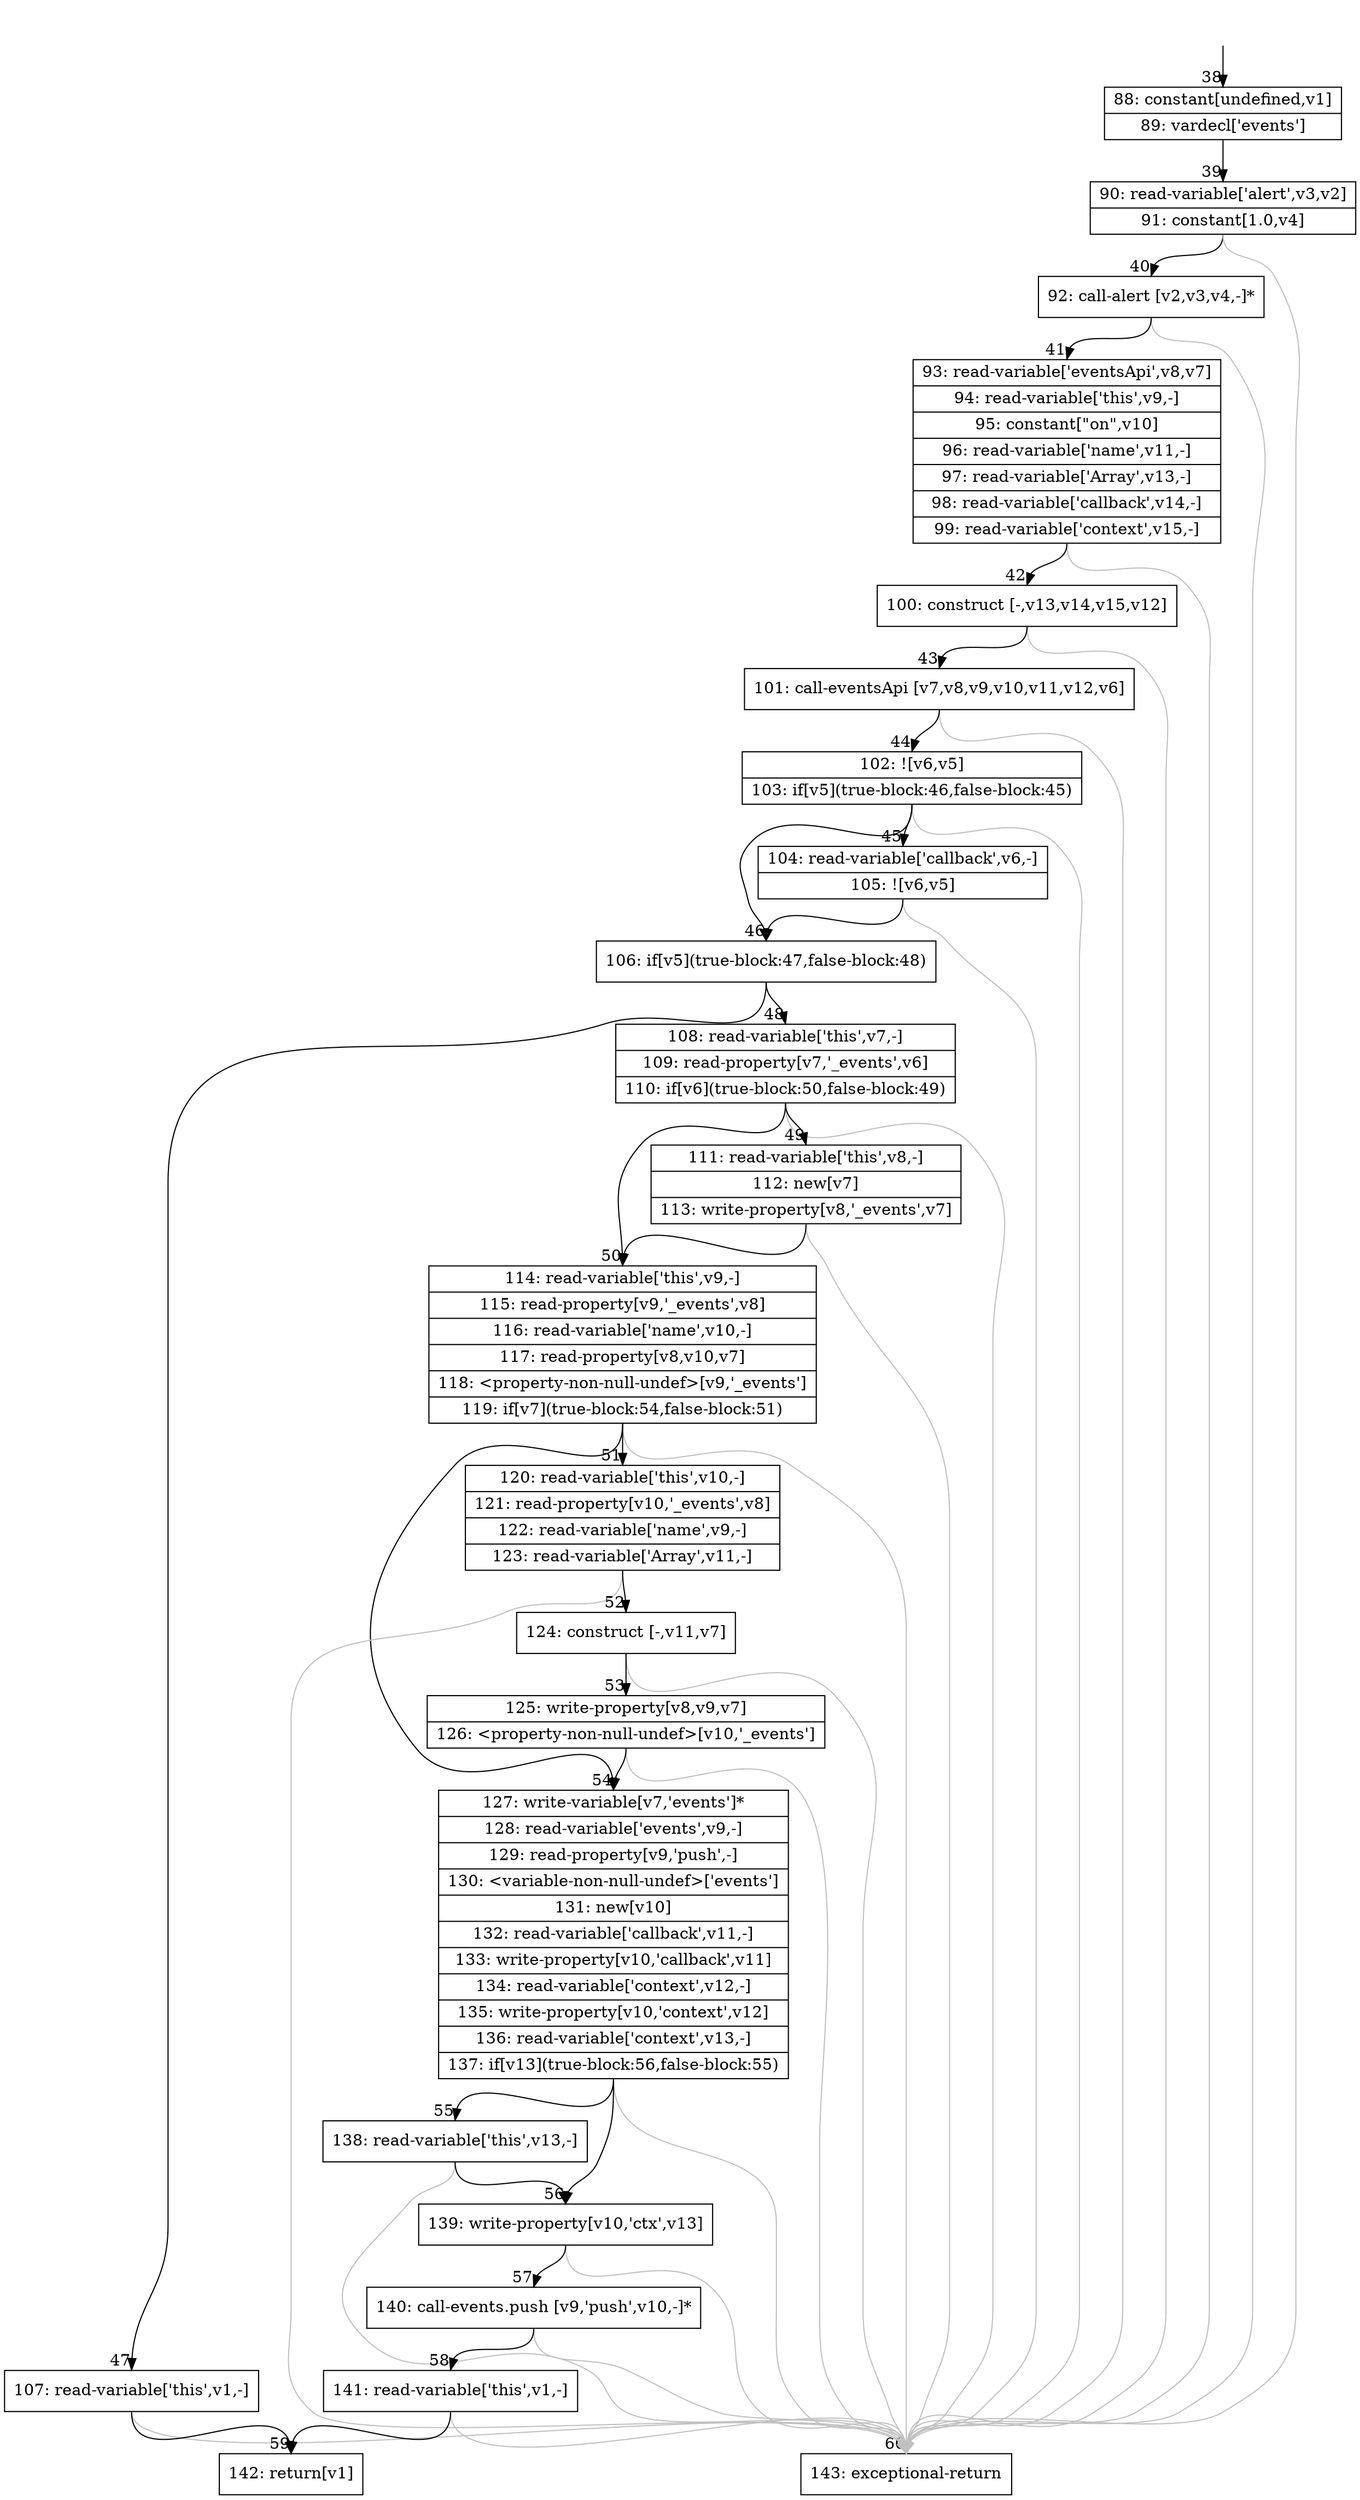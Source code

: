 digraph {
rankdir="TD"
BB_entry5[shape=none,label=""];
BB_entry5 -> BB38 [tailport=s, headport=n, headlabel="    38"]
BB38 [shape=record label="{88: constant[undefined,v1]|89: vardecl['events']}" ] 
BB38 -> BB39 [tailport=s, headport=n, headlabel="      39"]
BB39 [shape=record label="{90: read-variable['alert',v3,v2]|91: constant[1.0,v4]}" ] 
BB39 -> BB40 [tailport=s, headport=n, headlabel="      40"]
BB39 -> BB60 [tailport=s, headport=n, color=gray, headlabel="      60"]
BB40 [shape=record label="{92: call-alert [v2,v3,v4,-]*}" ] 
BB40 -> BB41 [tailport=s, headport=n, headlabel="      41"]
BB40 -> BB60 [tailport=s, headport=n, color=gray]
BB41 [shape=record label="{93: read-variable['eventsApi',v8,v7]|94: read-variable['this',v9,-]|95: constant[\"on\",v10]|96: read-variable['name',v11,-]|97: read-variable['Array',v13,-]|98: read-variable['callback',v14,-]|99: read-variable['context',v15,-]}" ] 
BB41 -> BB42 [tailport=s, headport=n, headlabel="      42"]
BB41 -> BB60 [tailport=s, headport=n, color=gray]
BB42 [shape=record label="{100: construct [-,v13,v14,v15,v12]}" ] 
BB42 -> BB43 [tailport=s, headport=n, headlabel="      43"]
BB42 -> BB60 [tailport=s, headport=n, color=gray]
BB43 [shape=record label="{101: call-eventsApi [v7,v8,v9,v10,v11,v12,v6]}" ] 
BB43 -> BB44 [tailport=s, headport=n, headlabel="      44"]
BB43 -> BB60 [tailport=s, headport=n, color=gray]
BB44 [shape=record label="{102: ![v6,v5]|103: if[v5](true-block:46,false-block:45)}" ] 
BB44 -> BB46 [tailport=s, headport=n, headlabel="      46"]
BB44 -> BB45 [tailport=s, headport=n, headlabel="      45"]
BB44 -> BB60 [tailport=s, headport=n, color=gray]
BB45 [shape=record label="{104: read-variable['callback',v6,-]|105: ![v6,v5]}" ] 
BB45 -> BB46 [tailport=s, headport=n]
BB45 -> BB60 [tailport=s, headport=n, color=gray]
BB46 [shape=record label="{106: if[v5](true-block:47,false-block:48)}" ] 
BB46 -> BB47 [tailport=s, headport=n, headlabel="      47"]
BB46 -> BB48 [tailport=s, headport=n, headlabel="      48"]
BB47 [shape=record label="{107: read-variable['this',v1,-]}" ] 
BB47 -> BB59 [tailport=s, headport=n, headlabel="      59"]
BB47 -> BB60 [tailport=s, headport=n, color=gray]
BB48 [shape=record label="{108: read-variable['this',v7,-]|109: read-property[v7,'_events',v6]|110: if[v6](true-block:50,false-block:49)}" ] 
BB48 -> BB50 [tailport=s, headport=n, headlabel="      50"]
BB48 -> BB49 [tailport=s, headport=n, headlabel="      49"]
BB48 -> BB60 [tailport=s, headport=n, color=gray]
BB49 [shape=record label="{111: read-variable['this',v8,-]|112: new[v7]|113: write-property[v8,'_events',v7]}" ] 
BB49 -> BB50 [tailport=s, headport=n]
BB49 -> BB60 [tailport=s, headport=n, color=gray]
BB50 [shape=record label="{114: read-variable['this',v9,-]|115: read-property[v9,'_events',v8]|116: read-variable['name',v10,-]|117: read-property[v8,v10,v7]|118: \<property-non-null-undef\>[v9,'_events']|119: if[v7](true-block:54,false-block:51)}" ] 
BB50 -> BB54 [tailport=s, headport=n, headlabel="      54"]
BB50 -> BB51 [tailport=s, headport=n, headlabel="      51"]
BB50 -> BB60 [tailport=s, headport=n, color=gray]
BB51 [shape=record label="{120: read-variable['this',v10,-]|121: read-property[v10,'_events',v8]|122: read-variable['name',v9,-]|123: read-variable['Array',v11,-]}" ] 
BB51 -> BB52 [tailport=s, headport=n, headlabel="      52"]
BB51 -> BB60 [tailport=s, headport=n, color=gray]
BB52 [shape=record label="{124: construct [-,v11,v7]}" ] 
BB52 -> BB53 [tailport=s, headport=n, headlabel="      53"]
BB52 -> BB60 [tailport=s, headport=n, color=gray]
BB53 [shape=record label="{125: write-property[v8,v9,v7]|126: \<property-non-null-undef\>[v10,'_events']}" ] 
BB53 -> BB54 [tailport=s, headport=n]
BB53 -> BB60 [tailport=s, headport=n, color=gray]
BB54 [shape=record label="{127: write-variable[v7,'events']*|128: read-variable['events',v9,-]|129: read-property[v9,'push',-]|130: \<variable-non-null-undef\>['events']|131: new[v10]|132: read-variable['callback',v11,-]|133: write-property[v10,'callback',v11]|134: read-variable['context',v12,-]|135: write-property[v10,'context',v12]|136: read-variable['context',v13,-]|137: if[v13](true-block:56,false-block:55)}" ] 
BB54 -> BB56 [tailport=s, headport=n, headlabel="      56"]
BB54 -> BB55 [tailport=s, headport=n, headlabel="      55"]
BB54 -> BB60 [tailport=s, headport=n, color=gray]
BB55 [shape=record label="{138: read-variable['this',v13,-]}" ] 
BB55 -> BB56 [tailport=s, headport=n]
BB55 -> BB60 [tailport=s, headport=n, color=gray]
BB56 [shape=record label="{139: write-property[v10,'ctx',v13]}" ] 
BB56 -> BB57 [tailport=s, headport=n, headlabel="      57"]
BB56 -> BB60 [tailport=s, headport=n, color=gray]
BB57 [shape=record label="{140: call-events.push [v9,'push',v10,-]*}" ] 
BB57 -> BB58 [tailport=s, headport=n, headlabel="      58"]
BB57 -> BB60 [tailport=s, headport=n, color=gray]
BB58 [shape=record label="{141: read-variable['this',v1,-]}" ] 
BB58 -> BB59 [tailport=s, headport=n]
BB58 -> BB60 [tailport=s, headport=n, color=gray]
BB59 [shape=record label="{142: return[v1]}" ] 
BB60 [shape=record label="{143: exceptional-return}" ] 
//#$~ 91
}
